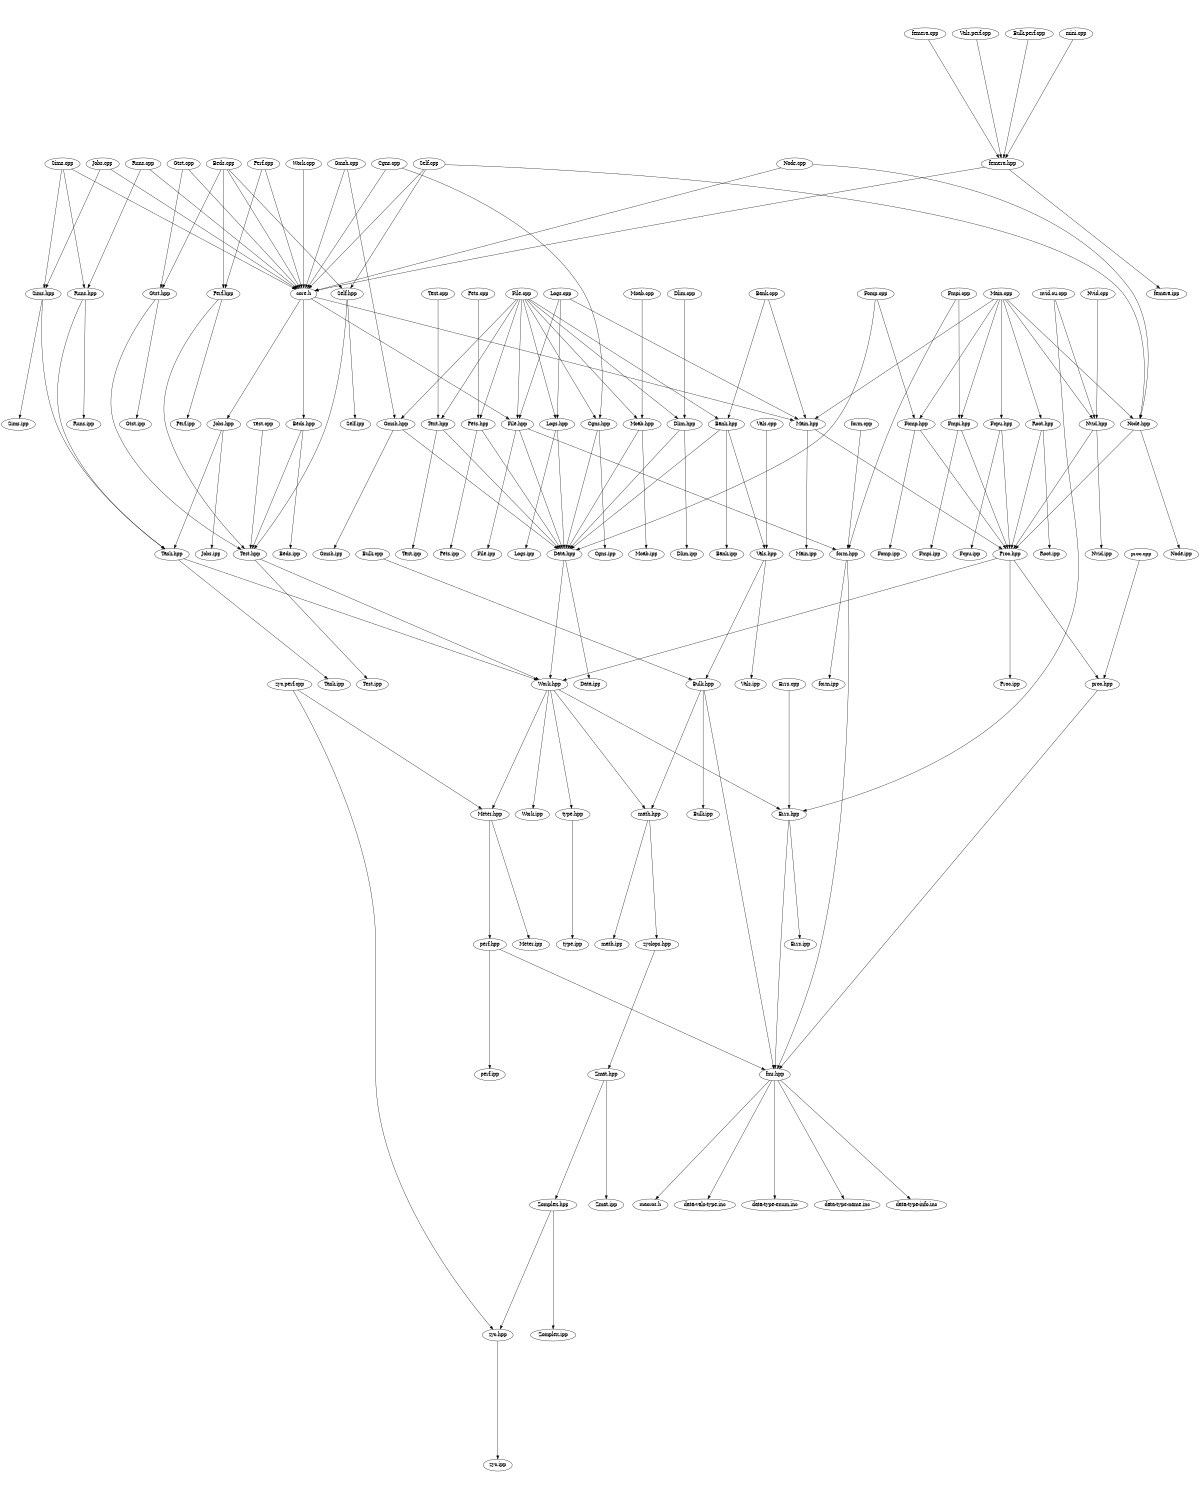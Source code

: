 digraph "source tree" {
    overlap=scale;
    size="8,10";
    ratio="fill";
    fontsize="16";
    fontname="Helvetica";
	clusterrank="local";
	"Gtst.cpp" -> "core.h"
	"Task.hpp" -> "Work.hpp"
	"Test.cpp" -> "Test.hpp"
	"math.hpp" -> "zyclops.hpp"
	"Bank.hpp" -> "Data.hpp"
	"proc.hpp" -> "fmr.hpp"
	"Main.cpp" -> "Root.hpp"
	"math.hpp" -> "math.ipp"
	"fmr.hpp" -> "data-type-info.inc"
	"Task.hpp" -> "Task.ipp"
	"zyclops.hpp" -> "Zmat.hpp"
	"Bank.cpp" -> "Bank.hpp"
	"Root.hpp" -> "Root.ipp"
	"Text.hpp" -> "Data.hpp"
	"Gmsh.hpp" -> "Gmsh.ipp"
	"Fcpu.hpp" -> "Fcpu.ipp"
	"Pets.hpp" -> "Pets.ipp"
	"File.cpp" -> "File.hpp"
	"Main.cpp" -> "Main.hpp"
	"fmr.hpp" -> "macros.h"
	"Sims.hpp" -> "Sims.ipp"
	"Nvid.hpp" -> "Proc.hpp"
	"Gtst.hpp" -> "Test.hpp"
	"Node.cpp" -> "core.h"
	"Fcpu.hpp" -> "Proc.hpp"
	"core.h" -> "File.hpp"
	"Self.cpp" -> "Self.hpp"
	"form.hpp" -> "fmr.hpp"
	"Work.hpp" -> "Errs.hpp"
	"femera.hpp" -> "femera.ipp"
	"Sims.cpp" -> "Runs.hpp"
	"Fomp.cpp" -> "Data.hpp"
	"perf.hpp" -> "perf.ipp"
	"Beds.cpp" -> "core.h"
	"Meter.hpp" -> "Meter.ipp"
	"Proc.hpp" -> "Proc.ipp"
	"Bank.cpp" -> "Main.hpp"
	"Main.hpp" -> "Proc.hpp"
	"Logs.hpp" -> "Data.hpp"
	"Nvid.hpp" -> "Nvid.ipp"
	"Fomp.cpp" -> "Fomp.hpp"
	"form.hpp" -> "form.ipp"
	"Zomplex.hpp" -> "zyc.hpp"
	"File.cpp" -> "Pets.hpp"
	"Fomp.hpp" -> "Fomp.ipp"
	"Fmpi.hpp" -> "Proc.hpp"
	"Main.cpp" -> "Fmpi.hpp"
	"Pets.hpp" -> "Data.hpp"
	"Logs.cpp" -> "File.hpp"
	"Self.cpp" -> "Node.hpp"
	"Jobs.hpp" -> "Task.hpp"
	"core.h" -> "Jobs.hpp"
	"femera.cpp" -> "femera.hpp"
	"Zmat.hpp" -> "Zomplex.hpp"
	"Work.cpp" -> "core.h"
	"Vals.hpp" -> "Bulk.hpp"
	"Gtst.cpp" -> "Gtst.hpp"
	"zyc.perf.cpp" -> "zyc.hpp"
	"Runs.hpp" -> "Task.hpp"
	"Main.cpp" -> "Fcpu.hpp"
	"Zomplex.hpp" -> "Zomplex.ipp"
	"Cgns.cpp" -> "Cgns.hpp"
	"Data.hpp" -> "Work.hpp"
	"Runs.cpp" -> "core.h"
	"Moab.hpp" -> "Moab.ipp"
	"Bulk.hpp" -> "fmr.hpp"
	"core.h" -> "Main.hpp"
	"Test.hpp" -> "Work.hpp"
	"Perf.cpp" -> "Perf.hpp"
	"Dlim.cpp" -> "Dlim.hpp"
	"Nvid.cpp" -> "Nvid.hpp"
	"zyc.perf.cpp" -> "Meter.hpp"
	"Proc.hpp" -> "Work.hpp"
	"Errs.cpp" -> "Errs.hpp"
	"Sims.cpp" -> "core.h"
	"Self.hpp" -> "Test.hpp"
	"Self.cpp" -> "core.h"
	"Logs.cpp" -> "Main.hpp"
	"Dlim.hpp" -> "Dlim.ipp"
	"Beds.hpp" -> "Beds.ipp"
	"Logs.cpp" -> "Logs.hpp"
	"Meter.hpp" -> "perf.hpp"
	"Vals.hpp" -> "Vals.ipp"
	"Gtst.hpp" -> "Gtst.ipp"
	"Runs.hpp" -> "Runs.ipp"
	"Main.cpp" -> "Nvid.hpp"
	"Cgns.hpp" -> "Data.hpp"
	"Errs.hpp" -> "Errs.ipp"
	"Dlim.hpp" -> "Data.hpp"
	"File.cpp" -> "Gmsh.hpp"
	"Main.cpp" -> "Fomp.hpp"
	"Test.hpp" -> "Test.ipp"
	"femera.hpp" -> "core.h"
	"Bank.hpp" -> "Bank.ipp"
	"Gmsh.cpp" -> "core.h"
	"Work.hpp" -> "math.hpp"
	"Work.hpp" -> "Work.ipp"
	"Bulk.cpp" -> "Bulk.hpp"
	"Beds.cpp" -> "Perf.hpp"
	"Vals.perf.cpp" -> "femera.hpp"
	"nvid.cu.cpp" -> "Errs.hpp"
	"form.cpp" -> "form.hpp"
	"Data.hpp" -> "Data.ipp"
	"File.hpp" -> "form.hpp"
	"Errs.hpp" -> "fmr.hpp"
	"File.cpp" -> "Dlim.hpp"
	"Bulk.perf.cpp" -> "femera.hpp"
	"Bulk.hpp" -> "Bulk.ipp"
	"Moab.cpp" -> "Moab.hpp"
	"Text.hpp" -> "Text.ipp"
	"Beds.cpp" -> "Self.hpp"
	"proc.cpp" -> "proc.hpp"
	"zyc.hpp" -> "zyc.ipp"
	"Pets.cpp" -> "Pets.hpp"
	"Bank.hpp" -> "Vals.hpp"
	"Sims.hpp" -> "Task.hpp"
	"Proc.hpp" -> "proc.hpp"
	"Moab.hpp" -> "Data.hpp"
	"File.cpp" -> "Logs.hpp"
	"Work.hpp" -> "Meter.hpp"
	"Beds.cpp" -> "Gtst.hpp"
	"core.h" -> "Beds.hpp"
	"Root.hpp" -> "Proc.hpp"
	"Sims.cpp" -> "Sims.hpp"
	"Work.hpp" -> "type.hpp"
	"Fmpi.hpp" -> "Fmpi.ipp"
	"Perf.hpp" -> "Perf.ipp"
	"Fmpi.cpp" -> "Fmpi.hpp"
	"Gmsh.hpp" -> "Data.hpp"
	"Jobs.cpp" -> "Sims.hpp"
	"Perf.hpp" -> "Test.hpp"
	"Main.hpp" -> "Main.ipp"
	"Fmpi.cpp" -> "form.hpp"
	"mini.cpp" -> "femera.hpp"
	"Fomp.hpp" -> "Proc.hpp"
	"nvid.cu.cpp" -> "Nvid.hpp"
	"File.hpp" -> "Data.hpp"
	"File.hpp" -> "File.ipp"
	"Zmat.hpp" -> "Zmat.ipp"
	"fmr.hpp" -> "data-vals-type.inc"
	"Beds.hpp" -> "Test.hpp"
	"Node.hpp" -> "Proc.hpp"
	"Node.cpp" -> "Node.hpp"
	"Bulk.hpp" -> "math.hpp"
	"Runs.cpp" -> "Runs.hpp"
	"Self.hpp" -> "Self.ipp"
	"Cgns.hpp" -> "Cgns.ipp"
	"Jobs.cpp" -> "core.h"
	"Gmsh.cpp" -> "Gmsh.hpp"
	"File.cpp" -> "Cgns.hpp"
	"Node.hpp" -> "Node.ipp"
	"Perf.cpp" -> "core.h"
	"Vals.cpp" -> "Vals.hpp"
	"perf.hpp" -> "fmr.hpp"
	"Text.cpp" -> "Text.hpp"
	"Logs.hpp" -> "Logs.ipp"
	"File.cpp" -> "Moab.hpp"
	"fmr.hpp" -> "data-type-enum.inc"
	"Main.cpp" -> "Node.hpp"
	"File.cpp" -> "Text.hpp"
	"fmr.hpp" -> "data-type-name.inc"
	"Jobs.hpp" -> "Jobs.ipp"
	"type.hpp" -> "type.ipp"
	"File.cpp" -> "Bank.hpp"
	"Cgns.cpp" -> "core.h"
}
